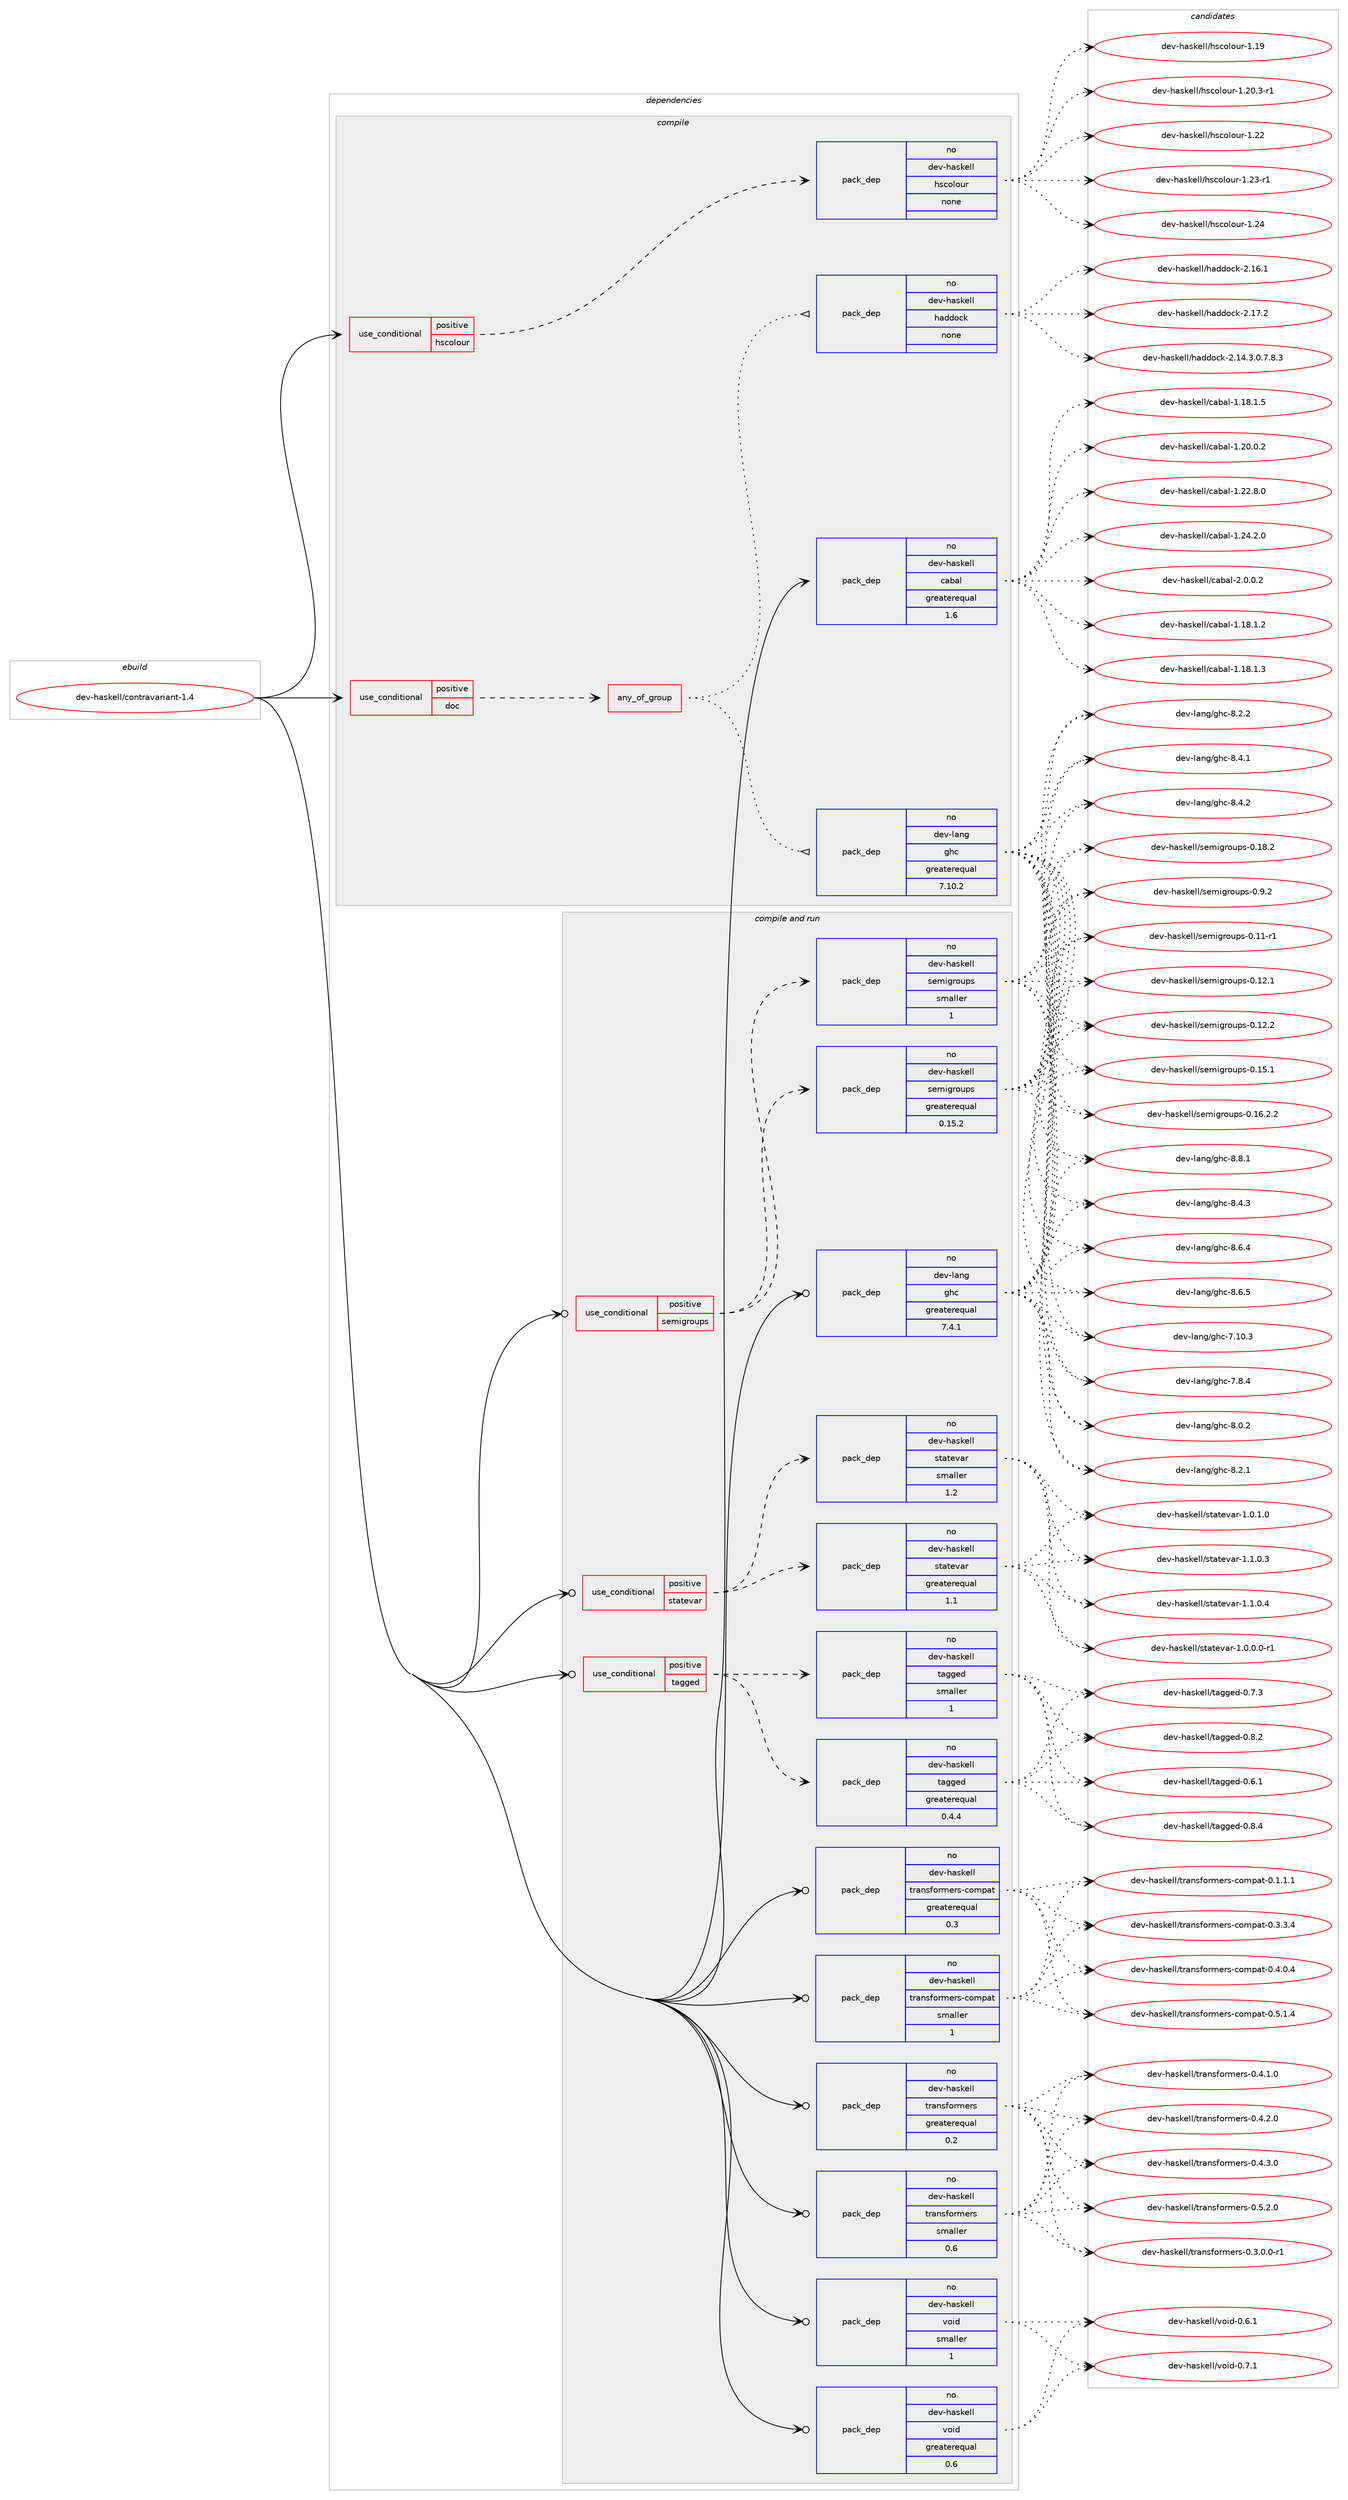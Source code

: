 digraph prolog {

# *************
# Graph options
# *************

newrank=true;
concentrate=true;
compound=true;
graph [rankdir=LR,fontname=Helvetica,fontsize=10,ranksep=1.5];#, ranksep=2.5, nodesep=0.2];
edge  [arrowhead=vee];
node  [fontname=Helvetica,fontsize=10];

# **********
# The ebuild
# **********

subgraph cluster_leftcol {
color=gray;
rank=same;
label=<<i>ebuild</i>>;
id [label="dev-haskell/contravariant-1.4", color=red, width=4, href="../dev-haskell/contravariant-1.4.svg"];
}

# ****************
# The dependencies
# ****************

subgraph cluster_midcol {
color=gray;
label=<<i>dependencies</i>>;
subgraph cluster_compile {
fillcolor="#eeeeee";
style=filled;
label=<<i>compile</i>>;
subgraph cond125290 {
dependency529922 [label=<<TABLE BORDER="0" CELLBORDER="1" CELLSPACING="0" CELLPADDING="4"><TR><TD ROWSPAN="3" CELLPADDING="10">use_conditional</TD></TR><TR><TD>positive</TD></TR><TR><TD>doc</TD></TR></TABLE>>, shape=none, color=red];
subgraph any9669 {
dependency529923 [label=<<TABLE BORDER="0" CELLBORDER="1" CELLSPACING="0" CELLPADDING="4"><TR><TD CELLPADDING="10">any_of_group</TD></TR></TABLE>>, shape=none, color=red];subgraph pack394606 {
dependency529924 [label=<<TABLE BORDER="0" CELLBORDER="1" CELLSPACING="0" CELLPADDING="4" WIDTH="220"><TR><TD ROWSPAN="6" CELLPADDING="30">pack_dep</TD></TR><TR><TD WIDTH="110">no</TD></TR><TR><TD>dev-haskell</TD></TR><TR><TD>haddock</TD></TR><TR><TD>none</TD></TR><TR><TD></TD></TR></TABLE>>, shape=none, color=blue];
}
dependency529923:e -> dependency529924:w [weight=20,style="dotted",arrowhead="oinv"];
subgraph pack394607 {
dependency529925 [label=<<TABLE BORDER="0" CELLBORDER="1" CELLSPACING="0" CELLPADDING="4" WIDTH="220"><TR><TD ROWSPAN="6" CELLPADDING="30">pack_dep</TD></TR><TR><TD WIDTH="110">no</TD></TR><TR><TD>dev-lang</TD></TR><TR><TD>ghc</TD></TR><TR><TD>greaterequal</TD></TR><TR><TD>7.10.2</TD></TR></TABLE>>, shape=none, color=blue];
}
dependency529923:e -> dependency529925:w [weight=20,style="dotted",arrowhead="oinv"];
}
dependency529922:e -> dependency529923:w [weight=20,style="dashed",arrowhead="vee"];
}
id:e -> dependency529922:w [weight=20,style="solid",arrowhead="vee"];
subgraph cond125291 {
dependency529926 [label=<<TABLE BORDER="0" CELLBORDER="1" CELLSPACING="0" CELLPADDING="4"><TR><TD ROWSPAN="3" CELLPADDING="10">use_conditional</TD></TR><TR><TD>positive</TD></TR><TR><TD>hscolour</TD></TR></TABLE>>, shape=none, color=red];
subgraph pack394608 {
dependency529927 [label=<<TABLE BORDER="0" CELLBORDER="1" CELLSPACING="0" CELLPADDING="4" WIDTH="220"><TR><TD ROWSPAN="6" CELLPADDING="30">pack_dep</TD></TR><TR><TD WIDTH="110">no</TD></TR><TR><TD>dev-haskell</TD></TR><TR><TD>hscolour</TD></TR><TR><TD>none</TD></TR><TR><TD></TD></TR></TABLE>>, shape=none, color=blue];
}
dependency529926:e -> dependency529927:w [weight=20,style="dashed",arrowhead="vee"];
}
id:e -> dependency529926:w [weight=20,style="solid",arrowhead="vee"];
subgraph pack394609 {
dependency529928 [label=<<TABLE BORDER="0" CELLBORDER="1" CELLSPACING="0" CELLPADDING="4" WIDTH="220"><TR><TD ROWSPAN="6" CELLPADDING="30">pack_dep</TD></TR><TR><TD WIDTH="110">no</TD></TR><TR><TD>dev-haskell</TD></TR><TR><TD>cabal</TD></TR><TR><TD>greaterequal</TD></TR><TR><TD>1.6</TD></TR></TABLE>>, shape=none, color=blue];
}
id:e -> dependency529928:w [weight=20,style="solid",arrowhead="vee"];
}
subgraph cluster_compileandrun {
fillcolor="#eeeeee";
style=filled;
label=<<i>compile and run</i>>;
subgraph cond125292 {
dependency529929 [label=<<TABLE BORDER="0" CELLBORDER="1" CELLSPACING="0" CELLPADDING="4"><TR><TD ROWSPAN="3" CELLPADDING="10">use_conditional</TD></TR><TR><TD>positive</TD></TR><TR><TD>semigroups</TD></TR></TABLE>>, shape=none, color=red];
subgraph pack394610 {
dependency529930 [label=<<TABLE BORDER="0" CELLBORDER="1" CELLSPACING="0" CELLPADDING="4" WIDTH="220"><TR><TD ROWSPAN="6" CELLPADDING="30">pack_dep</TD></TR><TR><TD WIDTH="110">no</TD></TR><TR><TD>dev-haskell</TD></TR><TR><TD>semigroups</TD></TR><TR><TD>greaterequal</TD></TR><TR><TD>0.15.2</TD></TR></TABLE>>, shape=none, color=blue];
}
dependency529929:e -> dependency529930:w [weight=20,style="dashed",arrowhead="vee"];
subgraph pack394611 {
dependency529931 [label=<<TABLE BORDER="0" CELLBORDER="1" CELLSPACING="0" CELLPADDING="4" WIDTH="220"><TR><TD ROWSPAN="6" CELLPADDING="30">pack_dep</TD></TR><TR><TD WIDTH="110">no</TD></TR><TR><TD>dev-haskell</TD></TR><TR><TD>semigroups</TD></TR><TR><TD>smaller</TD></TR><TR><TD>1</TD></TR></TABLE>>, shape=none, color=blue];
}
dependency529929:e -> dependency529931:w [weight=20,style="dashed",arrowhead="vee"];
}
id:e -> dependency529929:w [weight=20,style="solid",arrowhead="odotvee"];
subgraph cond125293 {
dependency529932 [label=<<TABLE BORDER="0" CELLBORDER="1" CELLSPACING="0" CELLPADDING="4"><TR><TD ROWSPAN="3" CELLPADDING="10">use_conditional</TD></TR><TR><TD>positive</TD></TR><TR><TD>statevar</TD></TR></TABLE>>, shape=none, color=red];
subgraph pack394612 {
dependency529933 [label=<<TABLE BORDER="0" CELLBORDER="1" CELLSPACING="0" CELLPADDING="4" WIDTH="220"><TR><TD ROWSPAN="6" CELLPADDING="30">pack_dep</TD></TR><TR><TD WIDTH="110">no</TD></TR><TR><TD>dev-haskell</TD></TR><TR><TD>statevar</TD></TR><TR><TD>greaterequal</TD></TR><TR><TD>1.1</TD></TR></TABLE>>, shape=none, color=blue];
}
dependency529932:e -> dependency529933:w [weight=20,style="dashed",arrowhead="vee"];
subgraph pack394613 {
dependency529934 [label=<<TABLE BORDER="0" CELLBORDER="1" CELLSPACING="0" CELLPADDING="4" WIDTH="220"><TR><TD ROWSPAN="6" CELLPADDING="30">pack_dep</TD></TR><TR><TD WIDTH="110">no</TD></TR><TR><TD>dev-haskell</TD></TR><TR><TD>statevar</TD></TR><TR><TD>smaller</TD></TR><TR><TD>1.2</TD></TR></TABLE>>, shape=none, color=blue];
}
dependency529932:e -> dependency529934:w [weight=20,style="dashed",arrowhead="vee"];
}
id:e -> dependency529932:w [weight=20,style="solid",arrowhead="odotvee"];
subgraph cond125294 {
dependency529935 [label=<<TABLE BORDER="0" CELLBORDER="1" CELLSPACING="0" CELLPADDING="4"><TR><TD ROWSPAN="3" CELLPADDING="10">use_conditional</TD></TR><TR><TD>positive</TD></TR><TR><TD>tagged</TD></TR></TABLE>>, shape=none, color=red];
subgraph pack394614 {
dependency529936 [label=<<TABLE BORDER="0" CELLBORDER="1" CELLSPACING="0" CELLPADDING="4" WIDTH="220"><TR><TD ROWSPAN="6" CELLPADDING="30">pack_dep</TD></TR><TR><TD WIDTH="110">no</TD></TR><TR><TD>dev-haskell</TD></TR><TR><TD>tagged</TD></TR><TR><TD>greaterequal</TD></TR><TR><TD>0.4.4</TD></TR></TABLE>>, shape=none, color=blue];
}
dependency529935:e -> dependency529936:w [weight=20,style="dashed",arrowhead="vee"];
subgraph pack394615 {
dependency529937 [label=<<TABLE BORDER="0" CELLBORDER="1" CELLSPACING="0" CELLPADDING="4" WIDTH="220"><TR><TD ROWSPAN="6" CELLPADDING="30">pack_dep</TD></TR><TR><TD WIDTH="110">no</TD></TR><TR><TD>dev-haskell</TD></TR><TR><TD>tagged</TD></TR><TR><TD>smaller</TD></TR><TR><TD>1</TD></TR></TABLE>>, shape=none, color=blue];
}
dependency529935:e -> dependency529937:w [weight=20,style="dashed",arrowhead="vee"];
}
id:e -> dependency529935:w [weight=20,style="solid",arrowhead="odotvee"];
subgraph pack394616 {
dependency529938 [label=<<TABLE BORDER="0" CELLBORDER="1" CELLSPACING="0" CELLPADDING="4" WIDTH="220"><TR><TD ROWSPAN="6" CELLPADDING="30">pack_dep</TD></TR><TR><TD WIDTH="110">no</TD></TR><TR><TD>dev-haskell</TD></TR><TR><TD>transformers</TD></TR><TR><TD>greaterequal</TD></TR><TR><TD>0.2</TD></TR></TABLE>>, shape=none, color=blue];
}
id:e -> dependency529938:w [weight=20,style="solid",arrowhead="odotvee"];
subgraph pack394617 {
dependency529939 [label=<<TABLE BORDER="0" CELLBORDER="1" CELLSPACING="0" CELLPADDING="4" WIDTH="220"><TR><TD ROWSPAN="6" CELLPADDING="30">pack_dep</TD></TR><TR><TD WIDTH="110">no</TD></TR><TR><TD>dev-haskell</TD></TR><TR><TD>transformers</TD></TR><TR><TD>smaller</TD></TR><TR><TD>0.6</TD></TR></TABLE>>, shape=none, color=blue];
}
id:e -> dependency529939:w [weight=20,style="solid",arrowhead="odotvee"];
subgraph pack394618 {
dependency529940 [label=<<TABLE BORDER="0" CELLBORDER="1" CELLSPACING="0" CELLPADDING="4" WIDTH="220"><TR><TD ROWSPAN="6" CELLPADDING="30">pack_dep</TD></TR><TR><TD WIDTH="110">no</TD></TR><TR><TD>dev-haskell</TD></TR><TR><TD>transformers-compat</TD></TR><TR><TD>greaterequal</TD></TR><TR><TD>0.3</TD></TR></TABLE>>, shape=none, color=blue];
}
id:e -> dependency529940:w [weight=20,style="solid",arrowhead="odotvee"];
subgraph pack394619 {
dependency529941 [label=<<TABLE BORDER="0" CELLBORDER="1" CELLSPACING="0" CELLPADDING="4" WIDTH="220"><TR><TD ROWSPAN="6" CELLPADDING="30">pack_dep</TD></TR><TR><TD WIDTH="110">no</TD></TR><TR><TD>dev-haskell</TD></TR><TR><TD>transformers-compat</TD></TR><TR><TD>smaller</TD></TR><TR><TD>1</TD></TR></TABLE>>, shape=none, color=blue];
}
id:e -> dependency529941:w [weight=20,style="solid",arrowhead="odotvee"];
subgraph pack394620 {
dependency529942 [label=<<TABLE BORDER="0" CELLBORDER="1" CELLSPACING="0" CELLPADDING="4" WIDTH="220"><TR><TD ROWSPAN="6" CELLPADDING="30">pack_dep</TD></TR><TR><TD WIDTH="110">no</TD></TR><TR><TD>dev-haskell</TD></TR><TR><TD>void</TD></TR><TR><TD>greaterequal</TD></TR><TR><TD>0.6</TD></TR></TABLE>>, shape=none, color=blue];
}
id:e -> dependency529942:w [weight=20,style="solid",arrowhead="odotvee"];
subgraph pack394621 {
dependency529943 [label=<<TABLE BORDER="0" CELLBORDER="1" CELLSPACING="0" CELLPADDING="4" WIDTH="220"><TR><TD ROWSPAN="6" CELLPADDING="30">pack_dep</TD></TR><TR><TD WIDTH="110">no</TD></TR><TR><TD>dev-haskell</TD></TR><TR><TD>void</TD></TR><TR><TD>smaller</TD></TR><TR><TD>1</TD></TR></TABLE>>, shape=none, color=blue];
}
id:e -> dependency529943:w [weight=20,style="solid",arrowhead="odotvee"];
subgraph pack394622 {
dependency529944 [label=<<TABLE BORDER="0" CELLBORDER="1" CELLSPACING="0" CELLPADDING="4" WIDTH="220"><TR><TD ROWSPAN="6" CELLPADDING="30">pack_dep</TD></TR><TR><TD WIDTH="110">no</TD></TR><TR><TD>dev-lang</TD></TR><TR><TD>ghc</TD></TR><TR><TD>greaterequal</TD></TR><TR><TD>7.4.1</TD></TR></TABLE>>, shape=none, color=blue];
}
id:e -> dependency529944:w [weight=20,style="solid",arrowhead="odotvee"];
}
subgraph cluster_run {
fillcolor="#eeeeee";
style=filled;
label=<<i>run</i>>;
}
}

# **************
# The candidates
# **************

subgraph cluster_choices {
rank=same;
color=gray;
label=<<i>candidates</i>>;

subgraph choice394606 {
color=black;
nodesep=1;
choice1001011184510497115107101108108471049710010011199107455046495246514648465546564651 [label="dev-haskell/haddock-2.14.3.0.7.8.3", color=red, width=4,href="../dev-haskell/haddock-2.14.3.0.7.8.3.svg"];
choice100101118451049711510710110810847104971001001119910745504649544649 [label="dev-haskell/haddock-2.16.1", color=red, width=4,href="../dev-haskell/haddock-2.16.1.svg"];
choice100101118451049711510710110810847104971001001119910745504649554650 [label="dev-haskell/haddock-2.17.2", color=red, width=4,href="../dev-haskell/haddock-2.17.2.svg"];
dependency529924:e -> choice1001011184510497115107101108108471049710010011199107455046495246514648465546564651:w [style=dotted,weight="100"];
dependency529924:e -> choice100101118451049711510710110810847104971001001119910745504649544649:w [style=dotted,weight="100"];
dependency529924:e -> choice100101118451049711510710110810847104971001001119910745504649554650:w [style=dotted,weight="100"];
}
subgraph choice394607 {
color=black;
nodesep=1;
choice1001011184510897110103471031049945554649484651 [label="dev-lang/ghc-7.10.3", color=red, width=4,href="../dev-lang/ghc-7.10.3.svg"];
choice10010111845108971101034710310499455546564652 [label="dev-lang/ghc-7.8.4", color=red, width=4,href="../dev-lang/ghc-7.8.4.svg"];
choice10010111845108971101034710310499455646484650 [label="dev-lang/ghc-8.0.2", color=red, width=4,href="../dev-lang/ghc-8.0.2.svg"];
choice10010111845108971101034710310499455646504649 [label="dev-lang/ghc-8.2.1", color=red, width=4,href="../dev-lang/ghc-8.2.1.svg"];
choice10010111845108971101034710310499455646504650 [label="dev-lang/ghc-8.2.2", color=red, width=4,href="../dev-lang/ghc-8.2.2.svg"];
choice10010111845108971101034710310499455646524649 [label="dev-lang/ghc-8.4.1", color=red, width=4,href="../dev-lang/ghc-8.4.1.svg"];
choice10010111845108971101034710310499455646524650 [label="dev-lang/ghc-8.4.2", color=red, width=4,href="../dev-lang/ghc-8.4.2.svg"];
choice10010111845108971101034710310499455646524651 [label="dev-lang/ghc-8.4.3", color=red, width=4,href="../dev-lang/ghc-8.4.3.svg"];
choice10010111845108971101034710310499455646544652 [label="dev-lang/ghc-8.6.4", color=red, width=4,href="../dev-lang/ghc-8.6.4.svg"];
choice10010111845108971101034710310499455646544653 [label="dev-lang/ghc-8.6.5", color=red, width=4,href="../dev-lang/ghc-8.6.5.svg"];
choice10010111845108971101034710310499455646564649 [label="dev-lang/ghc-8.8.1", color=red, width=4,href="../dev-lang/ghc-8.8.1.svg"];
dependency529925:e -> choice1001011184510897110103471031049945554649484651:w [style=dotted,weight="100"];
dependency529925:e -> choice10010111845108971101034710310499455546564652:w [style=dotted,weight="100"];
dependency529925:e -> choice10010111845108971101034710310499455646484650:w [style=dotted,weight="100"];
dependency529925:e -> choice10010111845108971101034710310499455646504649:w [style=dotted,weight="100"];
dependency529925:e -> choice10010111845108971101034710310499455646504650:w [style=dotted,weight="100"];
dependency529925:e -> choice10010111845108971101034710310499455646524649:w [style=dotted,weight="100"];
dependency529925:e -> choice10010111845108971101034710310499455646524650:w [style=dotted,weight="100"];
dependency529925:e -> choice10010111845108971101034710310499455646524651:w [style=dotted,weight="100"];
dependency529925:e -> choice10010111845108971101034710310499455646544652:w [style=dotted,weight="100"];
dependency529925:e -> choice10010111845108971101034710310499455646544653:w [style=dotted,weight="100"];
dependency529925:e -> choice10010111845108971101034710310499455646564649:w [style=dotted,weight="100"];
}
subgraph choice394608 {
color=black;
nodesep=1;
choice100101118451049711510710110810847104115991111081111171144549464957 [label="dev-haskell/hscolour-1.19", color=red, width=4,href="../dev-haskell/hscolour-1.19.svg"];
choice10010111845104971151071011081084710411599111108111117114454946504846514511449 [label="dev-haskell/hscolour-1.20.3-r1", color=red, width=4,href="../dev-haskell/hscolour-1.20.3-r1.svg"];
choice100101118451049711510710110810847104115991111081111171144549465050 [label="dev-haskell/hscolour-1.22", color=red, width=4,href="../dev-haskell/hscolour-1.22.svg"];
choice1001011184510497115107101108108471041159911110811111711445494650514511449 [label="dev-haskell/hscolour-1.23-r1", color=red, width=4,href="../dev-haskell/hscolour-1.23-r1.svg"];
choice100101118451049711510710110810847104115991111081111171144549465052 [label="dev-haskell/hscolour-1.24", color=red, width=4,href="../dev-haskell/hscolour-1.24.svg"];
dependency529927:e -> choice100101118451049711510710110810847104115991111081111171144549464957:w [style=dotted,weight="100"];
dependency529927:e -> choice10010111845104971151071011081084710411599111108111117114454946504846514511449:w [style=dotted,weight="100"];
dependency529927:e -> choice100101118451049711510710110810847104115991111081111171144549465050:w [style=dotted,weight="100"];
dependency529927:e -> choice1001011184510497115107101108108471041159911110811111711445494650514511449:w [style=dotted,weight="100"];
dependency529927:e -> choice100101118451049711510710110810847104115991111081111171144549465052:w [style=dotted,weight="100"];
}
subgraph choice394609 {
color=black;
nodesep=1;
choice10010111845104971151071011081084799979897108454946495646494650 [label="dev-haskell/cabal-1.18.1.2", color=red, width=4,href="../dev-haskell/cabal-1.18.1.2.svg"];
choice10010111845104971151071011081084799979897108454946495646494651 [label="dev-haskell/cabal-1.18.1.3", color=red, width=4,href="../dev-haskell/cabal-1.18.1.3.svg"];
choice10010111845104971151071011081084799979897108454946495646494653 [label="dev-haskell/cabal-1.18.1.5", color=red, width=4,href="../dev-haskell/cabal-1.18.1.5.svg"];
choice10010111845104971151071011081084799979897108454946504846484650 [label="dev-haskell/cabal-1.20.0.2", color=red, width=4,href="../dev-haskell/cabal-1.20.0.2.svg"];
choice10010111845104971151071011081084799979897108454946505046564648 [label="dev-haskell/cabal-1.22.8.0", color=red, width=4,href="../dev-haskell/cabal-1.22.8.0.svg"];
choice10010111845104971151071011081084799979897108454946505246504648 [label="dev-haskell/cabal-1.24.2.0", color=red, width=4,href="../dev-haskell/cabal-1.24.2.0.svg"];
choice100101118451049711510710110810847999798971084550464846484650 [label="dev-haskell/cabal-2.0.0.2", color=red, width=4,href="../dev-haskell/cabal-2.0.0.2.svg"];
dependency529928:e -> choice10010111845104971151071011081084799979897108454946495646494650:w [style=dotted,weight="100"];
dependency529928:e -> choice10010111845104971151071011081084799979897108454946495646494651:w [style=dotted,weight="100"];
dependency529928:e -> choice10010111845104971151071011081084799979897108454946495646494653:w [style=dotted,weight="100"];
dependency529928:e -> choice10010111845104971151071011081084799979897108454946504846484650:w [style=dotted,weight="100"];
dependency529928:e -> choice10010111845104971151071011081084799979897108454946505046564648:w [style=dotted,weight="100"];
dependency529928:e -> choice10010111845104971151071011081084799979897108454946505246504648:w [style=dotted,weight="100"];
dependency529928:e -> choice100101118451049711510710110810847999798971084550464846484650:w [style=dotted,weight="100"];
}
subgraph choice394610 {
color=black;
nodesep=1;
choice10010111845104971151071011081084711510110910510311411111711211545484649494511449 [label="dev-haskell/semigroups-0.11-r1", color=red, width=4,href="../dev-haskell/semigroups-0.11-r1.svg"];
choice10010111845104971151071011081084711510110910510311411111711211545484649504649 [label="dev-haskell/semigroups-0.12.1", color=red, width=4,href="../dev-haskell/semigroups-0.12.1.svg"];
choice10010111845104971151071011081084711510110910510311411111711211545484649504650 [label="dev-haskell/semigroups-0.12.2", color=red, width=4,href="../dev-haskell/semigroups-0.12.2.svg"];
choice10010111845104971151071011081084711510110910510311411111711211545484649534649 [label="dev-haskell/semigroups-0.15.1", color=red, width=4,href="../dev-haskell/semigroups-0.15.1.svg"];
choice100101118451049711510710110810847115101109105103114111117112115454846495446504650 [label="dev-haskell/semigroups-0.16.2.2", color=red, width=4,href="../dev-haskell/semigroups-0.16.2.2.svg"];
choice10010111845104971151071011081084711510110910510311411111711211545484649564650 [label="dev-haskell/semigroups-0.18.2", color=red, width=4,href="../dev-haskell/semigroups-0.18.2.svg"];
choice100101118451049711510710110810847115101109105103114111117112115454846574650 [label="dev-haskell/semigroups-0.9.2", color=red, width=4,href="../dev-haskell/semigroups-0.9.2.svg"];
dependency529930:e -> choice10010111845104971151071011081084711510110910510311411111711211545484649494511449:w [style=dotted,weight="100"];
dependency529930:e -> choice10010111845104971151071011081084711510110910510311411111711211545484649504649:w [style=dotted,weight="100"];
dependency529930:e -> choice10010111845104971151071011081084711510110910510311411111711211545484649504650:w [style=dotted,weight="100"];
dependency529930:e -> choice10010111845104971151071011081084711510110910510311411111711211545484649534649:w [style=dotted,weight="100"];
dependency529930:e -> choice100101118451049711510710110810847115101109105103114111117112115454846495446504650:w [style=dotted,weight="100"];
dependency529930:e -> choice10010111845104971151071011081084711510110910510311411111711211545484649564650:w [style=dotted,weight="100"];
dependency529930:e -> choice100101118451049711510710110810847115101109105103114111117112115454846574650:w [style=dotted,weight="100"];
}
subgraph choice394611 {
color=black;
nodesep=1;
choice10010111845104971151071011081084711510110910510311411111711211545484649494511449 [label="dev-haskell/semigroups-0.11-r1", color=red, width=4,href="../dev-haskell/semigroups-0.11-r1.svg"];
choice10010111845104971151071011081084711510110910510311411111711211545484649504649 [label="dev-haskell/semigroups-0.12.1", color=red, width=4,href="../dev-haskell/semigroups-0.12.1.svg"];
choice10010111845104971151071011081084711510110910510311411111711211545484649504650 [label="dev-haskell/semigroups-0.12.2", color=red, width=4,href="../dev-haskell/semigroups-0.12.2.svg"];
choice10010111845104971151071011081084711510110910510311411111711211545484649534649 [label="dev-haskell/semigroups-0.15.1", color=red, width=4,href="../dev-haskell/semigroups-0.15.1.svg"];
choice100101118451049711510710110810847115101109105103114111117112115454846495446504650 [label="dev-haskell/semigroups-0.16.2.2", color=red, width=4,href="../dev-haskell/semigroups-0.16.2.2.svg"];
choice10010111845104971151071011081084711510110910510311411111711211545484649564650 [label="dev-haskell/semigroups-0.18.2", color=red, width=4,href="../dev-haskell/semigroups-0.18.2.svg"];
choice100101118451049711510710110810847115101109105103114111117112115454846574650 [label="dev-haskell/semigroups-0.9.2", color=red, width=4,href="../dev-haskell/semigroups-0.9.2.svg"];
dependency529931:e -> choice10010111845104971151071011081084711510110910510311411111711211545484649494511449:w [style=dotted,weight="100"];
dependency529931:e -> choice10010111845104971151071011081084711510110910510311411111711211545484649504649:w [style=dotted,weight="100"];
dependency529931:e -> choice10010111845104971151071011081084711510110910510311411111711211545484649504650:w [style=dotted,weight="100"];
dependency529931:e -> choice10010111845104971151071011081084711510110910510311411111711211545484649534649:w [style=dotted,weight="100"];
dependency529931:e -> choice100101118451049711510710110810847115101109105103114111117112115454846495446504650:w [style=dotted,weight="100"];
dependency529931:e -> choice10010111845104971151071011081084711510110910510311411111711211545484649564650:w [style=dotted,weight="100"];
dependency529931:e -> choice100101118451049711510710110810847115101109105103114111117112115454846574650:w [style=dotted,weight="100"];
}
subgraph choice394612 {
color=black;
nodesep=1;
choice100101118451049711510710110810847115116971161011189711445494648464846484511449 [label="dev-haskell/statevar-1.0.0.0-r1", color=red, width=4,href="../dev-haskell/statevar-1.0.0.0-r1.svg"];
choice10010111845104971151071011081084711511697116101118971144549464846494648 [label="dev-haskell/statevar-1.0.1.0", color=red, width=4,href="../dev-haskell/statevar-1.0.1.0.svg"];
choice10010111845104971151071011081084711511697116101118971144549464946484651 [label="dev-haskell/statevar-1.1.0.3", color=red, width=4,href="../dev-haskell/statevar-1.1.0.3.svg"];
choice10010111845104971151071011081084711511697116101118971144549464946484652 [label="dev-haskell/statevar-1.1.0.4", color=red, width=4,href="../dev-haskell/statevar-1.1.0.4.svg"];
dependency529933:e -> choice100101118451049711510710110810847115116971161011189711445494648464846484511449:w [style=dotted,weight="100"];
dependency529933:e -> choice10010111845104971151071011081084711511697116101118971144549464846494648:w [style=dotted,weight="100"];
dependency529933:e -> choice10010111845104971151071011081084711511697116101118971144549464946484651:w [style=dotted,weight="100"];
dependency529933:e -> choice10010111845104971151071011081084711511697116101118971144549464946484652:w [style=dotted,weight="100"];
}
subgraph choice394613 {
color=black;
nodesep=1;
choice100101118451049711510710110810847115116971161011189711445494648464846484511449 [label="dev-haskell/statevar-1.0.0.0-r1", color=red, width=4,href="../dev-haskell/statevar-1.0.0.0-r1.svg"];
choice10010111845104971151071011081084711511697116101118971144549464846494648 [label="dev-haskell/statevar-1.0.1.0", color=red, width=4,href="../dev-haskell/statevar-1.0.1.0.svg"];
choice10010111845104971151071011081084711511697116101118971144549464946484651 [label="dev-haskell/statevar-1.1.0.3", color=red, width=4,href="../dev-haskell/statevar-1.1.0.3.svg"];
choice10010111845104971151071011081084711511697116101118971144549464946484652 [label="dev-haskell/statevar-1.1.0.4", color=red, width=4,href="../dev-haskell/statevar-1.1.0.4.svg"];
dependency529934:e -> choice100101118451049711510710110810847115116971161011189711445494648464846484511449:w [style=dotted,weight="100"];
dependency529934:e -> choice10010111845104971151071011081084711511697116101118971144549464846494648:w [style=dotted,weight="100"];
dependency529934:e -> choice10010111845104971151071011081084711511697116101118971144549464946484651:w [style=dotted,weight="100"];
dependency529934:e -> choice10010111845104971151071011081084711511697116101118971144549464946484652:w [style=dotted,weight="100"];
}
subgraph choice394614 {
color=black;
nodesep=1;
choice10010111845104971151071011081084711697103103101100454846544649 [label="dev-haskell/tagged-0.6.1", color=red, width=4,href="../dev-haskell/tagged-0.6.1.svg"];
choice10010111845104971151071011081084711697103103101100454846554651 [label="dev-haskell/tagged-0.7.3", color=red, width=4,href="../dev-haskell/tagged-0.7.3.svg"];
choice10010111845104971151071011081084711697103103101100454846564650 [label="dev-haskell/tagged-0.8.2", color=red, width=4,href="../dev-haskell/tagged-0.8.2.svg"];
choice10010111845104971151071011081084711697103103101100454846564652 [label="dev-haskell/tagged-0.8.4", color=red, width=4,href="../dev-haskell/tagged-0.8.4.svg"];
dependency529936:e -> choice10010111845104971151071011081084711697103103101100454846544649:w [style=dotted,weight="100"];
dependency529936:e -> choice10010111845104971151071011081084711697103103101100454846554651:w [style=dotted,weight="100"];
dependency529936:e -> choice10010111845104971151071011081084711697103103101100454846564650:w [style=dotted,weight="100"];
dependency529936:e -> choice10010111845104971151071011081084711697103103101100454846564652:w [style=dotted,weight="100"];
}
subgraph choice394615 {
color=black;
nodesep=1;
choice10010111845104971151071011081084711697103103101100454846544649 [label="dev-haskell/tagged-0.6.1", color=red, width=4,href="../dev-haskell/tagged-0.6.1.svg"];
choice10010111845104971151071011081084711697103103101100454846554651 [label="dev-haskell/tagged-0.7.3", color=red, width=4,href="../dev-haskell/tagged-0.7.3.svg"];
choice10010111845104971151071011081084711697103103101100454846564650 [label="dev-haskell/tagged-0.8.2", color=red, width=4,href="../dev-haskell/tagged-0.8.2.svg"];
choice10010111845104971151071011081084711697103103101100454846564652 [label="dev-haskell/tagged-0.8.4", color=red, width=4,href="../dev-haskell/tagged-0.8.4.svg"];
dependency529937:e -> choice10010111845104971151071011081084711697103103101100454846544649:w [style=dotted,weight="100"];
dependency529937:e -> choice10010111845104971151071011081084711697103103101100454846554651:w [style=dotted,weight="100"];
dependency529937:e -> choice10010111845104971151071011081084711697103103101100454846564650:w [style=dotted,weight="100"];
dependency529937:e -> choice10010111845104971151071011081084711697103103101100454846564652:w [style=dotted,weight="100"];
}
subgraph choice394616 {
color=black;
nodesep=1;
choice1001011184510497115107101108108471161149711011510211111410910111411545484651464846484511449 [label="dev-haskell/transformers-0.3.0.0-r1", color=red, width=4,href="../dev-haskell/transformers-0.3.0.0-r1.svg"];
choice100101118451049711510710110810847116114971101151021111141091011141154548465246494648 [label="dev-haskell/transformers-0.4.1.0", color=red, width=4,href="../dev-haskell/transformers-0.4.1.0.svg"];
choice100101118451049711510710110810847116114971101151021111141091011141154548465246504648 [label="dev-haskell/transformers-0.4.2.0", color=red, width=4,href="../dev-haskell/transformers-0.4.2.0.svg"];
choice100101118451049711510710110810847116114971101151021111141091011141154548465246514648 [label="dev-haskell/transformers-0.4.3.0", color=red, width=4,href="../dev-haskell/transformers-0.4.3.0.svg"];
choice100101118451049711510710110810847116114971101151021111141091011141154548465346504648 [label="dev-haskell/transformers-0.5.2.0", color=red, width=4,href="../dev-haskell/transformers-0.5.2.0.svg"];
dependency529938:e -> choice1001011184510497115107101108108471161149711011510211111410910111411545484651464846484511449:w [style=dotted,weight="100"];
dependency529938:e -> choice100101118451049711510710110810847116114971101151021111141091011141154548465246494648:w [style=dotted,weight="100"];
dependency529938:e -> choice100101118451049711510710110810847116114971101151021111141091011141154548465246504648:w [style=dotted,weight="100"];
dependency529938:e -> choice100101118451049711510710110810847116114971101151021111141091011141154548465246514648:w [style=dotted,weight="100"];
dependency529938:e -> choice100101118451049711510710110810847116114971101151021111141091011141154548465346504648:w [style=dotted,weight="100"];
}
subgraph choice394617 {
color=black;
nodesep=1;
choice1001011184510497115107101108108471161149711011510211111410910111411545484651464846484511449 [label="dev-haskell/transformers-0.3.0.0-r1", color=red, width=4,href="../dev-haskell/transformers-0.3.0.0-r1.svg"];
choice100101118451049711510710110810847116114971101151021111141091011141154548465246494648 [label="dev-haskell/transformers-0.4.1.0", color=red, width=4,href="../dev-haskell/transformers-0.4.1.0.svg"];
choice100101118451049711510710110810847116114971101151021111141091011141154548465246504648 [label="dev-haskell/transformers-0.4.2.0", color=red, width=4,href="../dev-haskell/transformers-0.4.2.0.svg"];
choice100101118451049711510710110810847116114971101151021111141091011141154548465246514648 [label="dev-haskell/transformers-0.4.3.0", color=red, width=4,href="../dev-haskell/transformers-0.4.3.0.svg"];
choice100101118451049711510710110810847116114971101151021111141091011141154548465346504648 [label="dev-haskell/transformers-0.5.2.0", color=red, width=4,href="../dev-haskell/transformers-0.5.2.0.svg"];
dependency529939:e -> choice1001011184510497115107101108108471161149711011510211111410910111411545484651464846484511449:w [style=dotted,weight="100"];
dependency529939:e -> choice100101118451049711510710110810847116114971101151021111141091011141154548465246494648:w [style=dotted,weight="100"];
dependency529939:e -> choice100101118451049711510710110810847116114971101151021111141091011141154548465246504648:w [style=dotted,weight="100"];
dependency529939:e -> choice100101118451049711510710110810847116114971101151021111141091011141154548465246514648:w [style=dotted,weight="100"];
dependency529939:e -> choice100101118451049711510710110810847116114971101151021111141091011141154548465346504648:w [style=dotted,weight="100"];
}
subgraph choice394618 {
color=black;
nodesep=1;
choice100101118451049711510710110810847116114971101151021111141091011141154599111109112971164548464946494649 [label="dev-haskell/transformers-compat-0.1.1.1", color=red, width=4,href="../dev-haskell/transformers-compat-0.1.1.1.svg"];
choice100101118451049711510710110810847116114971101151021111141091011141154599111109112971164548465146514652 [label="dev-haskell/transformers-compat-0.3.3.4", color=red, width=4,href="../dev-haskell/transformers-compat-0.3.3.4.svg"];
choice100101118451049711510710110810847116114971101151021111141091011141154599111109112971164548465246484652 [label="dev-haskell/transformers-compat-0.4.0.4", color=red, width=4,href="../dev-haskell/transformers-compat-0.4.0.4.svg"];
choice100101118451049711510710110810847116114971101151021111141091011141154599111109112971164548465346494652 [label="dev-haskell/transformers-compat-0.5.1.4", color=red, width=4,href="../dev-haskell/transformers-compat-0.5.1.4.svg"];
dependency529940:e -> choice100101118451049711510710110810847116114971101151021111141091011141154599111109112971164548464946494649:w [style=dotted,weight="100"];
dependency529940:e -> choice100101118451049711510710110810847116114971101151021111141091011141154599111109112971164548465146514652:w [style=dotted,weight="100"];
dependency529940:e -> choice100101118451049711510710110810847116114971101151021111141091011141154599111109112971164548465246484652:w [style=dotted,weight="100"];
dependency529940:e -> choice100101118451049711510710110810847116114971101151021111141091011141154599111109112971164548465346494652:w [style=dotted,weight="100"];
}
subgraph choice394619 {
color=black;
nodesep=1;
choice100101118451049711510710110810847116114971101151021111141091011141154599111109112971164548464946494649 [label="dev-haskell/transformers-compat-0.1.1.1", color=red, width=4,href="../dev-haskell/transformers-compat-0.1.1.1.svg"];
choice100101118451049711510710110810847116114971101151021111141091011141154599111109112971164548465146514652 [label="dev-haskell/transformers-compat-0.3.3.4", color=red, width=4,href="../dev-haskell/transformers-compat-0.3.3.4.svg"];
choice100101118451049711510710110810847116114971101151021111141091011141154599111109112971164548465246484652 [label="dev-haskell/transformers-compat-0.4.0.4", color=red, width=4,href="../dev-haskell/transformers-compat-0.4.0.4.svg"];
choice100101118451049711510710110810847116114971101151021111141091011141154599111109112971164548465346494652 [label="dev-haskell/transformers-compat-0.5.1.4", color=red, width=4,href="../dev-haskell/transformers-compat-0.5.1.4.svg"];
dependency529941:e -> choice100101118451049711510710110810847116114971101151021111141091011141154599111109112971164548464946494649:w [style=dotted,weight="100"];
dependency529941:e -> choice100101118451049711510710110810847116114971101151021111141091011141154599111109112971164548465146514652:w [style=dotted,weight="100"];
dependency529941:e -> choice100101118451049711510710110810847116114971101151021111141091011141154599111109112971164548465246484652:w [style=dotted,weight="100"];
dependency529941:e -> choice100101118451049711510710110810847116114971101151021111141091011141154599111109112971164548465346494652:w [style=dotted,weight="100"];
}
subgraph choice394620 {
color=black;
nodesep=1;
choice100101118451049711510710110810847118111105100454846544649 [label="dev-haskell/void-0.6.1", color=red, width=4,href="../dev-haskell/void-0.6.1.svg"];
choice100101118451049711510710110810847118111105100454846554649 [label="dev-haskell/void-0.7.1", color=red, width=4,href="../dev-haskell/void-0.7.1.svg"];
dependency529942:e -> choice100101118451049711510710110810847118111105100454846544649:w [style=dotted,weight="100"];
dependency529942:e -> choice100101118451049711510710110810847118111105100454846554649:w [style=dotted,weight="100"];
}
subgraph choice394621 {
color=black;
nodesep=1;
choice100101118451049711510710110810847118111105100454846544649 [label="dev-haskell/void-0.6.1", color=red, width=4,href="../dev-haskell/void-0.6.1.svg"];
choice100101118451049711510710110810847118111105100454846554649 [label="dev-haskell/void-0.7.1", color=red, width=4,href="../dev-haskell/void-0.7.1.svg"];
dependency529943:e -> choice100101118451049711510710110810847118111105100454846544649:w [style=dotted,weight="100"];
dependency529943:e -> choice100101118451049711510710110810847118111105100454846554649:w [style=dotted,weight="100"];
}
subgraph choice394622 {
color=black;
nodesep=1;
choice1001011184510897110103471031049945554649484651 [label="dev-lang/ghc-7.10.3", color=red, width=4,href="../dev-lang/ghc-7.10.3.svg"];
choice10010111845108971101034710310499455546564652 [label="dev-lang/ghc-7.8.4", color=red, width=4,href="../dev-lang/ghc-7.8.4.svg"];
choice10010111845108971101034710310499455646484650 [label="dev-lang/ghc-8.0.2", color=red, width=4,href="../dev-lang/ghc-8.0.2.svg"];
choice10010111845108971101034710310499455646504649 [label="dev-lang/ghc-8.2.1", color=red, width=4,href="../dev-lang/ghc-8.2.1.svg"];
choice10010111845108971101034710310499455646504650 [label="dev-lang/ghc-8.2.2", color=red, width=4,href="../dev-lang/ghc-8.2.2.svg"];
choice10010111845108971101034710310499455646524649 [label="dev-lang/ghc-8.4.1", color=red, width=4,href="../dev-lang/ghc-8.4.1.svg"];
choice10010111845108971101034710310499455646524650 [label="dev-lang/ghc-8.4.2", color=red, width=4,href="../dev-lang/ghc-8.4.2.svg"];
choice10010111845108971101034710310499455646524651 [label="dev-lang/ghc-8.4.3", color=red, width=4,href="../dev-lang/ghc-8.4.3.svg"];
choice10010111845108971101034710310499455646544652 [label="dev-lang/ghc-8.6.4", color=red, width=4,href="../dev-lang/ghc-8.6.4.svg"];
choice10010111845108971101034710310499455646544653 [label="dev-lang/ghc-8.6.5", color=red, width=4,href="../dev-lang/ghc-8.6.5.svg"];
choice10010111845108971101034710310499455646564649 [label="dev-lang/ghc-8.8.1", color=red, width=4,href="../dev-lang/ghc-8.8.1.svg"];
dependency529944:e -> choice1001011184510897110103471031049945554649484651:w [style=dotted,weight="100"];
dependency529944:e -> choice10010111845108971101034710310499455546564652:w [style=dotted,weight="100"];
dependency529944:e -> choice10010111845108971101034710310499455646484650:w [style=dotted,weight="100"];
dependency529944:e -> choice10010111845108971101034710310499455646504649:w [style=dotted,weight="100"];
dependency529944:e -> choice10010111845108971101034710310499455646504650:w [style=dotted,weight="100"];
dependency529944:e -> choice10010111845108971101034710310499455646524649:w [style=dotted,weight="100"];
dependency529944:e -> choice10010111845108971101034710310499455646524650:w [style=dotted,weight="100"];
dependency529944:e -> choice10010111845108971101034710310499455646524651:w [style=dotted,weight="100"];
dependency529944:e -> choice10010111845108971101034710310499455646544652:w [style=dotted,weight="100"];
dependency529944:e -> choice10010111845108971101034710310499455646544653:w [style=dotted,weight="100"];
dependency529944:e -> choice10010111845108971101034710310499455646564649:w [style=dotted,weight="100"];
}
}

}
